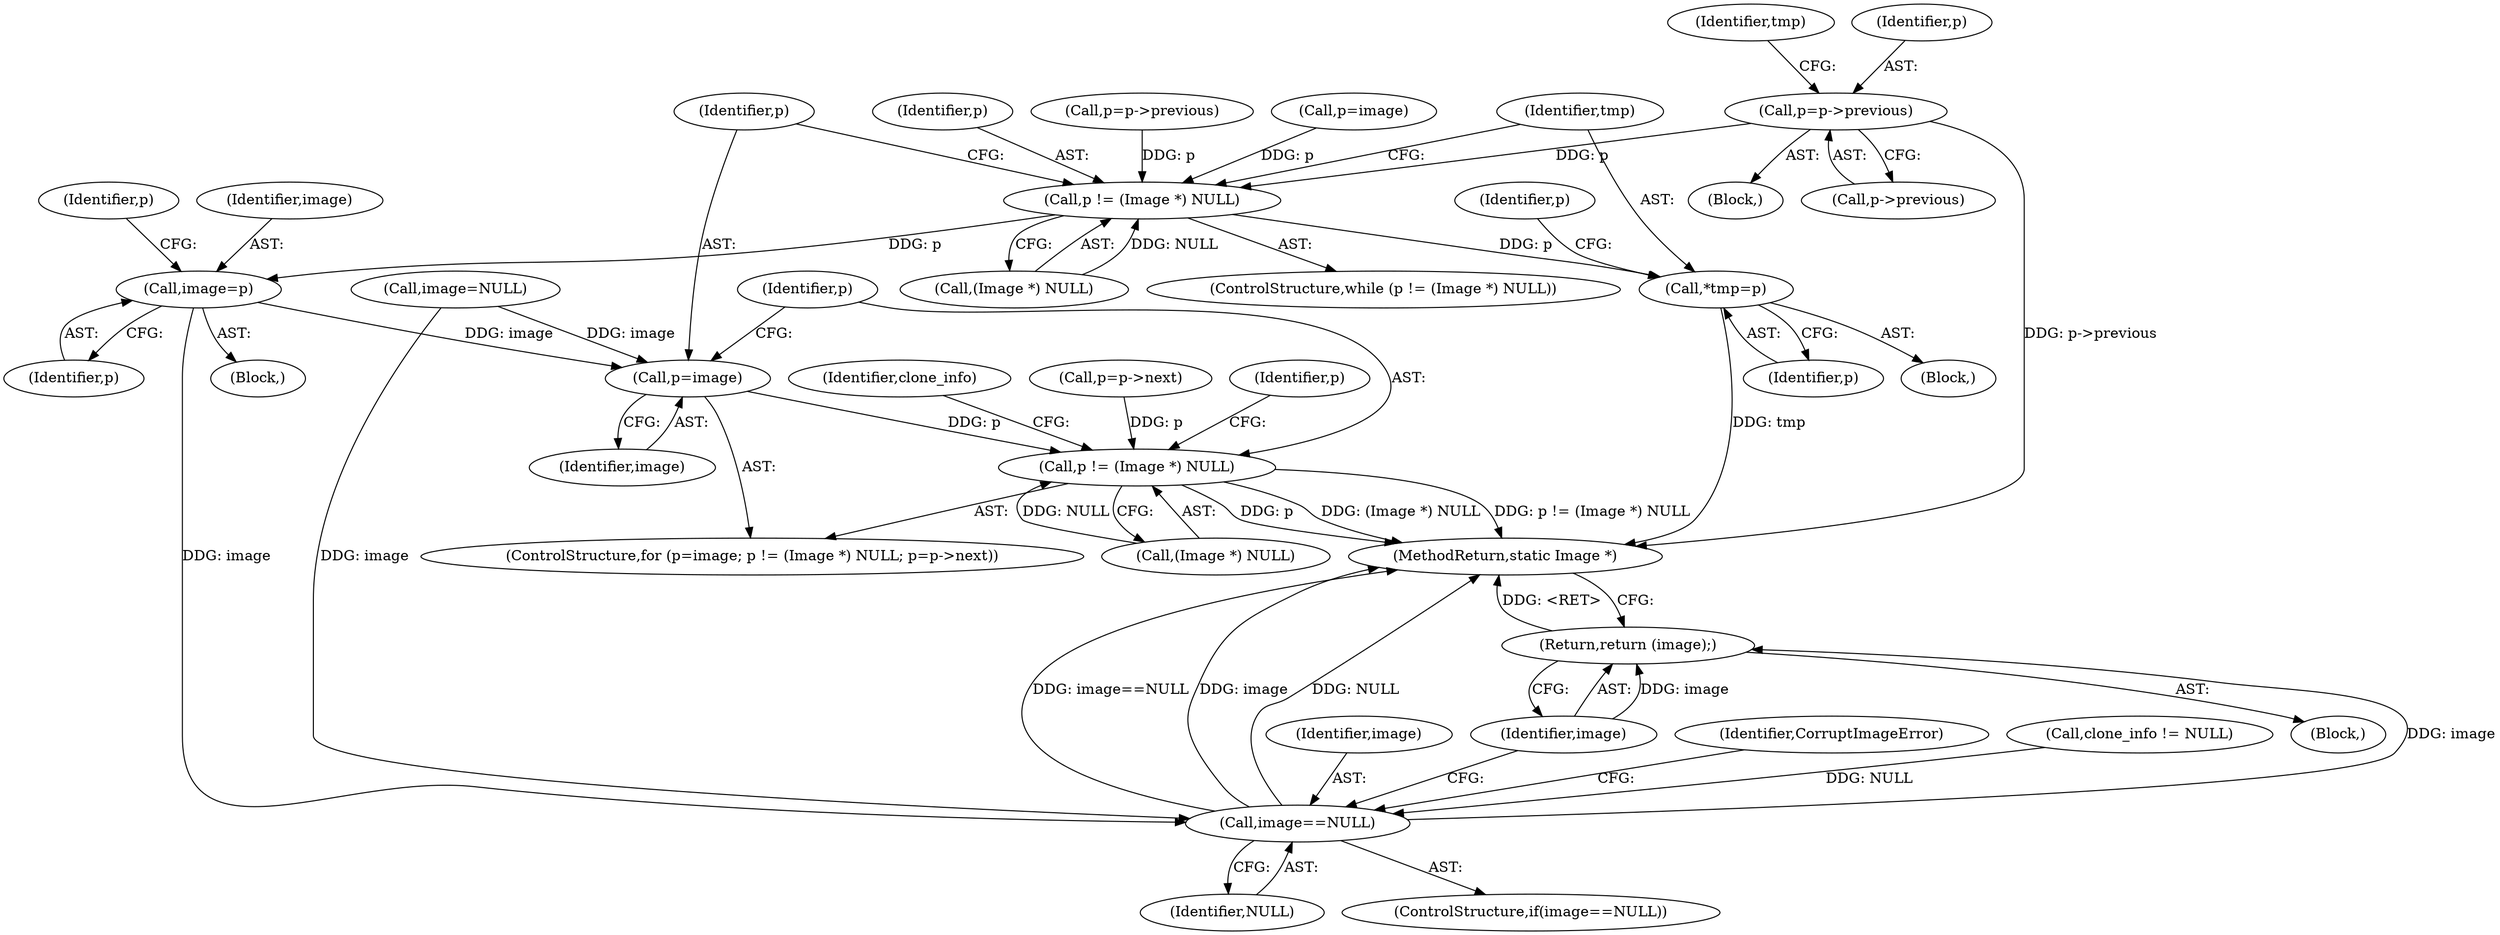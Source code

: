digraph "0_ImageMagick_8985ed08f01d465ee65ab5a106186b3868b6f601@pointer" {
"1001784" [label="(Call,p=p->previous)"];
"1001761" [label="(Call,p != (Image *) NULL)"];
"1001768" [label="(Call,*tmp=p)"];
"1001794" [label="(Call,image=p)"];
"1001803" [label="(Call,p=image)"];
"1001806" [label="(Call,p != (Image *) NULL)"];
"1001861" [label="(Call,image==NULL)"];
"1001867" [label="(Return,return (image);)"];
"1001783" [label="(Block,)"];
"1001760" [label="(ControlStructure,while (p != (Image *) NULL))"];
"1001796" [label="(Identifier,p)"];
"1001803" [label="(Call,p=image)"];
"1001804" [label="(Identifier,p)"];
"1001862" [label="(Identifier,image)"];
"1001794" [label="(Call,image=p)"];
"1001791" [label="(Identifier,tmp)"];
"1001795" [label="(Identifier,image)"];
"1001761" [label="(Call,p != (Image *) NULL)"];
"1001757" [label="(Call,image=NULL)"];
"1001861" [label="(Call,image==NULL)"];
"1001798" [label="(Identifier,p)"];
"1001807" [label="(Identifier,p)"];
"1001786" [label="(Call,p->previous)"];
"1001775" [label="(Identifier,p)"];
"1001793" [label="(Block,)"];
"1001763" [label="(Call,(Image *) NULL)"];
"1001768" [label="(Call,*tmp=p)"];
"1001805" [label="(Identifier,image)"];
"1001808" [label="(Call,(Image *) NULL)"];
"1001785" [label="(Identifier,p)"];
"1001824" [label="(Identifier,clone_info)"];
"1001869" [label="(MethodReturn,static Image *)"];
"1001806" [label="(Call,p != (Image *) NULL)"];
"1001865" [label="(Identifier,CorruptImageError)"];
"1001762" [label="(Identifier,p)"];
"1001811" [label="(Call,p=p->next)"];
"1001766" [label="(Block,)"];
"1000158" [label="(Block,)"];
"1001770" [label="(Identifier,p)"];
"1001802" [label="(ControlStructure,for (p=image; p != (Image *) NULL; p=p->next))"];
"1001797" [label="(Call,p=p->previous)"];
"1001823" [label="(Call,clone_info != NULL)"];
"1001769" [label="(Identifier,tmp)"];
"1001818" [label="(Identifier,p)"];
"1001863" [label="(Identifier,NULL)"];
"1001867" [label="(Return,return (image);)"];
"1001754" [label="(Call,p=image)"];
"1001868" [label="(Identifier,image)"];
"1001784" [label="(Call,p=p->previous)"];
"1001860" [label="(ControlStructure,if(image==NULL))"];
"1001784" -> "1001783"  [label="AST: "];
"1001784" -> "1001786"  [label="CFG: "];
"1001785" -> "1001784"  [label="AST: "];
"1001786" -> "1001784"  [label="AST: "];
"1001791" -> "1001784"  [label="CFG: "];
"1001784" -> "1001869"  [label="DDG: p->previous"];
"1001784" -> "1001761"  [label="DDG: p"];
"1001761" -> "1001760"  [label="AST: "];
"1001761" -> "1001763"  [label="CFG: "];
"1001762" -> "1001761"  [label="AST: "];
"1001763" -> "1001761"  [label="AST: "];
"1001769" -> "1001761"  [label="CFG: "];
"1001804" -> "1001761"  [label="CFG: "];
"1001754" -> "1001761"  [label="DDG: p"];
"1001797" -> "1001761"  [label="DDG: p"];
"1001763" -> "1001761"  [label="DDG: NULL"];
"1001761" -> "1001768"  [label="DDG: p"];
"1001761" -> "1001794"  [label="DDG: p"];
"1001768" -> "1001766"  [label="AST: "];
"1001768" -> "1001770"  [label="CFG: "];
"1001769" -> "1001768"  [label="AST: "];
"1001770" -> "1001768"  [label="AST: "];
"1001775" -> "1001768"  [label="CFG: "];
"1001768" -> "1001869"  [label="DDG: tmp"];
"1001794" -> "1001793"  [label="AST: "];
"1001794" -> "1001796"  [label="CFG: "];
"1001795" -> "1001794"  [label="AST: "];
"1001796" -> "1001794"  [label="AST: "];
"1001798" -> "1001794"  [label="CFG: "];
"1001794" -> "1001803"  [label="DDG: image"];
"1001794" -> "1001861"  [label="DDG: image"];
"1001803" -> "1001802"  [label="AST: "];
"1001803" -> "1001805"  [label="CFG: "];
"1001804" -> "1001803"  [label="AST: "];
"1001805" -> "1001803"  [label="AST: "];
"1001807" -> "1001803"  [label="CFG: "];
"1001757" -> "1001803"  [label="DDG: image"];
"1001803" -> "1001806"  [label="DDG: p"];
"1001806" -> "1001802"  [label="AST: "];
"1001806" -> "1001808"  [label="CFG: "];
"1001807" -> "1001806"  [label="AST: "];
"1001808" -> "1001806"  [label="AST: "];
"1001818" -> "1001806"  [label="CFG: "];
"1001824" -> "1001806"  [label="CFG: "];
"1001806" -> "1001869"  [label="DDG: (Image *) NULL"];
"1001806" -> "1001869"  [label="DDG: p != (Image *) NULL"];
"1001806" -> "1001869"  [label="DDG: p"];
"1001811" -> "1001806"  [label="DDG: p"];
"1001808" -> "1001806"  [label="DDG: NULL"];
"1001861" -> "1001860"  [label="AST: "];
"1001861" -> "1001863"  [label="CFG: "];
"1001862" -> "1001861"  [label="AST: "];
"1001863" -> "1001861"  [label="AST: "];
"1001865" -> "1001861"  [label="CFG: "];
"1001868" -> "1001861"  [label="CFG: "];
"1001861" -> "1001869"  [label="DDG: image"];
"1001861" -> "1001869"  [label="DDG: NULL"];
"1001861" -> "1001869"  [label="DDG: image==NULL"];
"1001757" -> "1001861"  [label="DDG: image"];
"1001823" -> "1001861"  [label="DDG: NULL"];
"1001861" -> "1001867"  [label="DDG: image"];
"1001867" -> "1000158"  [label="AST: "];
"1001867" -> "1001868"  [label="CFG: "];
"1001868" -> "1001867"  [label="AST: "];
"1001869" -> "1001867"  [label="CFG: "];
"1001867" -> "1001869"  [label="DDG: <RET>"];
"1001868" -> "1001867"  [label="DDG: image"];
}
